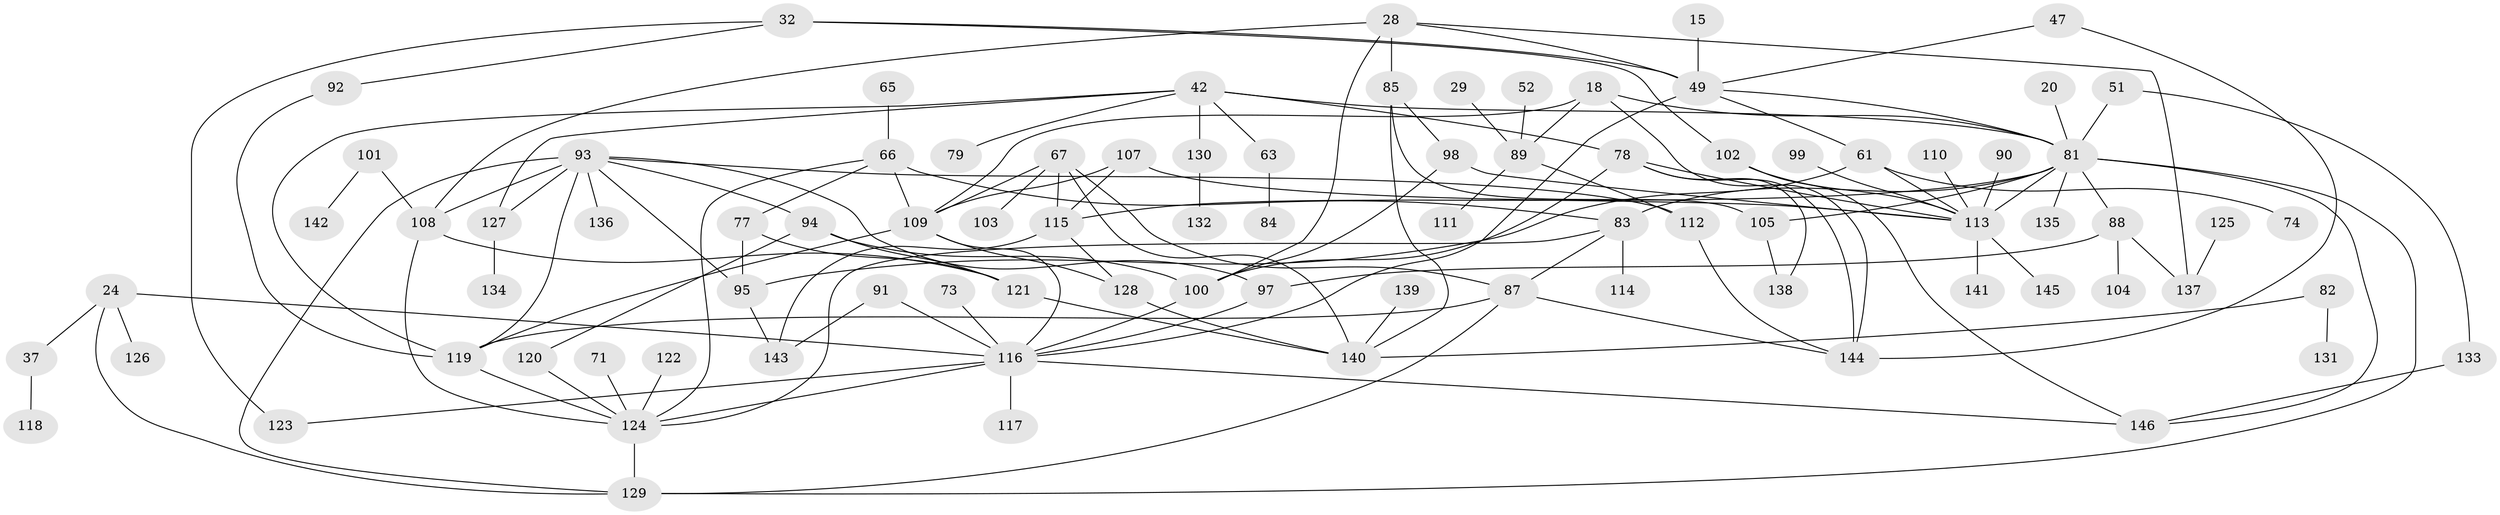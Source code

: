 // original degree distribution, {9: 0.00684931506849315, 6: 0.0136986301369863, 5: 0.1232876712328767, 4: 0.1643835616438356, 2: 0.2191780821917808, 3: 0.22602739726027396, 1: 0.2328767123287671, 10: 0.00684931506849315, 8: 0.00684931506849315}
// Generated by graph-tools (version 1.1) at 2025/44/03/04/25 21:44:21]
// undirected, 87 vertices, 138 edges
graph export_dot {
graph [start="1"]
  node [color=gray90,style=filled];
  15;
  18 [super="+8"];
  20;
  24;
  28;
  29;
  32 [super="+11"];
  37;
  42 [super="+17+16+36"];
  47;
  49 [super="+10+14"];
  51;
  52;
  61;
  63;
  65;
  66 [super="+19"];
  67;
  71 [super="+45"];
  73;
  74;
  77;
  78;
  79;
  81 [super="+2+7+9"];
  82;
  83 [super="+41"];
  84;
  85;
  87 [super="+64"];
  88;
  89 [super="+26+22"];
  90;
  91;
  92 [super="+70+75"];
  93 [super="+59"];
  94;
  95;
  97;
  98 [super="+69"];
  99;
  100 [super="+62"];
  101;
  102;
  103;
  104;
  105;
  107;
  108 [super="+56"];
  109 [super="+72"];
  110;
  111;
  112;
  113 [super="+58+86+106"];
  114;
  115 [super="+46"];
  116 [super="+57+21"];
  117;
  118;
  119 [super="+68+60+43"];
  120;
  121;
  122;
  123 [super="+96"];
  124 [super="+34+31+27"];
  125;
  126;
  127 [super="+55+50"];
  128;
  129 [super="+38"];
  130;
  131;
  132;
  133;
  134;
  135;
  136;
  137 [super="+33"];
  138;
  139;
  140 [super="+76"];
  141;
  142;
  143;
  144;
  145;
  146 [super="+80"];
  15 -- 49;
  18 -- 144;
  18 -- 81;
  18 -- 89;
  18 -- 109;
  20 -- 81;
  24 -- 37;
  24 -- 126;
  24 -- 129;
  24 -- 116;
  28 -- 85;
  28 -- 49;
  28 -- 137;
  28 -- 100;
  28 -- 108;
  29 -- 89;
  32 -- 123 [weight=2];
  32 -- 49 [weight=2];
  32 -- 102;
  32 -- 92;
  37 -- 118;
  42 -- 81 [weight=2];
  42 -- 63;
  42 -- 130;
  42 -- 78;
  42 -- 79;
  42 -- 127 [weight=2];
  42 -- 119;
  47 -- 144;
  47 -- 49;
  49 -- 81 [weight=2];
  49 -- 61;
  49 -- 116 [weight=2];
  51 -- 133;
  51 -- 81;
  52 -- 89;
  61 -- 74;
  61 -- 95;
  61 -- 113;
  63 -- 84;
  65 -- 66;
  66 -- 77;
  66 -- 83 [weight=2];
  66 -- 124;
  66 -- 109;
  67 -- 103;
  67 -- 115;
  67 -- 140 [weight=2];
  67 -- 87;
  67 -- 109;
  71 -- 124 [weight=2];
  73 -- 116;
  77 -- 95;
  77 -- 121;
  78 -- 138;
  78 -- 144;
  78 -- 113;
  78 -- 100;
  81 -- 115 [weight=2];
  81 -- 146;
  81 -- 88;
  81 -- 135;
  81 -- 105;
  81 -- 83;
  81 -- 129;
  81 -- 113 [weight=3];
  82 -- 131;
  82 -- 140;
  83 -- 114;
  83 -- 124;
  83 -- 87;
  85 -- 98;
  85 -- 140;
  85 -- 105;
  87 -- 144;
  87 -- 129;
  87 -- 119;
  88 -- 97;
  88 -- 104;
  88 -- 137;
  89 -- 111;
  89 -- 112;
  90 -- 113;
  91 -- 143;
  91 -- 116;
  92 -- 119;
  93 -- 127;
  93 -- 97;
  93 -- 129;
  93 -- 136;
  93 -- 112;
  93 -- 94;
  93 -- 95;
  93 -- 119 [weight=2];
  93 -- 108;
  94 -- 120;
  94 -- 121;
  94 -- 100;
  95 -- 143;
  97 -- 116;
  98 -- 113;
  98 -- 100;
  99 -- 113;
  100 -- 116;
  101 -- 142;
  101 -- 108;
  102 -- 113;
  102 -- 146;
  105 -- 138;
  107 -- 115;
  107 -- 113;
  107 -- 109;
  108 -- 124;
  108 -- 121;
  109 -- 128;
  109 -- 116;
  109 -- 119;
  110 -- 113;
  112 -- 144;
  113 -- 141;
  113 -- 145;
  115 -- 143;
  115 -- 128;
  116 -- 124 [weight=2];
  116 -- 117;
  116 -- 123;
  116 -- 146;
  119 -- 124;
  120 -- 124;
  121 -- 140;
  122 -- 124;
  124 -- 129;
  125 -- 137;
  127 -- 134;
  128 -- 140;
  130 -- 132;
  133 -- 146;
  139 -- 140;
}
